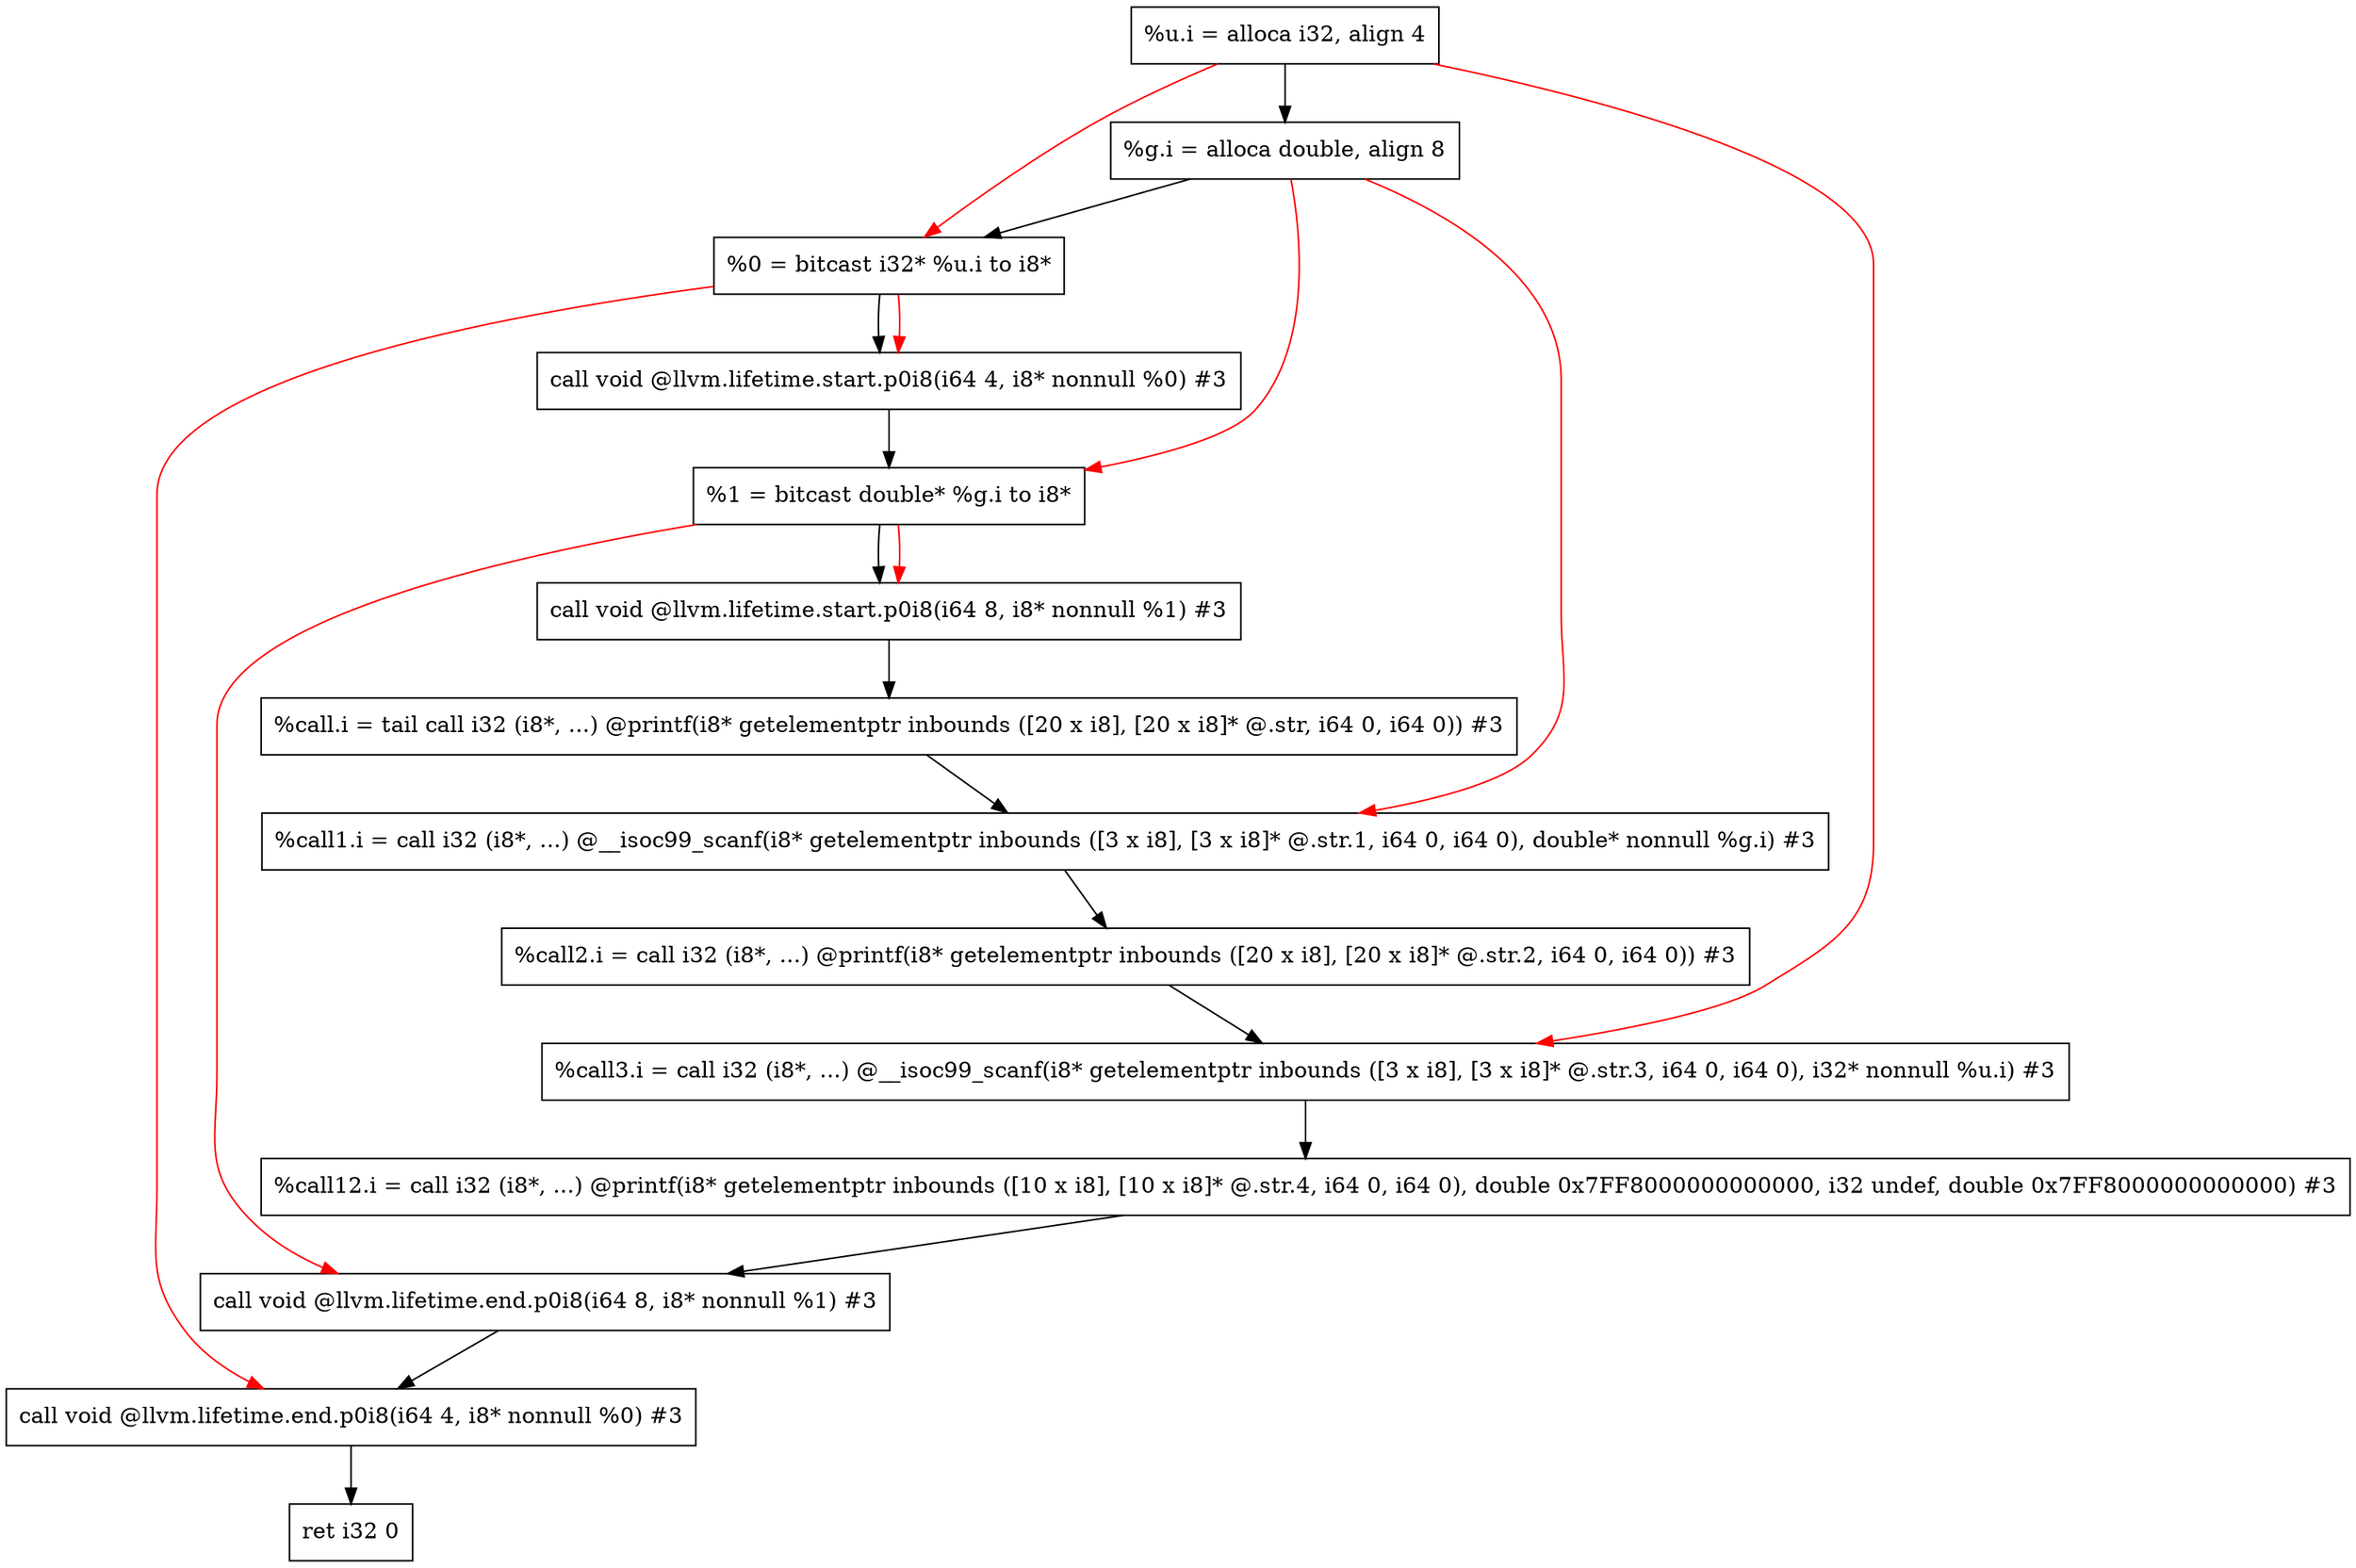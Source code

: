 digraph "CDFG for'main' function" {
	Node0x558790c41ec8[shape=record, label="  %u.i = alloca i32, align 4"];
	Node0x558790c41c98[shape=record, label="  %g.i = alloca double, align 8"];
	Node0x558790c43b78[shape=record, label="  %0 = bitcast i32* %u.i to i8*"];
	Node0x558790c43cb8[shape=record, label="  call void @llvm.lifetime.start.p0i8(i64 4, i8* nonnull %0) #3"];
	Node0x558790c43d78[shape=record, label="  %1 = bitcast double* %g.i to i8*"];
	Node0x558790c43e28[shape=record, label="  call void @llvm.lifetime.start.p0i8(i64 8, i8* nonnull %1) #3"];
	Node0x558790c43f00[shape=record, label="  %call.i = tail call i32 (i8*, ...) @printf(i8* getelementptr inbounds ([20 x i8], [20 x i8]* @.str, i64 0, i64 0)) #3"];
	Node0x558790c44008[shape=record, label="  %call1.i = call i32 (i8*, ...) @__isoc99_scanf(i8* getelementptr inbounds ([3 x i8], [3 x i8]* @.str.1, i64 0, i64 0), double* nonnull %g.i) #3"];
	Node0x558790c44120[shape=record, label="  %call2.i = call i32 (i8*, ...) @printf(i8* getelementptr inbounds ([20 x i8], [20 x i8]* @.str.2, i64 0, i64 0)) #3"];
	Node0x558790c44248[shape=record, label="  %call3.i = call i32 (i8*, ...) @__isoc99_scanf(i8* getelementptr inbounds ([3 x i8], [3 x i8]* @.str.3, i64 0, i64 0), i32* nonnull %u.i) #3"];
	Node0x558790c443a8[shape=record, label="  %call12.i = call i32 (i8*, ...) @printf(i8* getelementptr inbounds ([10 x i8], [10 x i8]* @.str.4, i64 0, i64 0), double 0x7FF8000000000000, i32 undef, double 0x7FF8000000000000) #3"];
	Node0x558790c44528[shape=record, label="  call void @llvm.lifetime.end.p0i8(i64 8, i8* nonnull %1) #3"];
	Node0x558790c44638[shape=record, label="  call void @llvm.lifetime.end.p0i8(i64 4, i8* nonnull %0) #3"];
	Node0x558790c446f8[shape=record, label="  ret i32 0"];
	Node0x558790c41ec8 -> Node0x558790c41c98
	Node0x558790c41c98 -> Node0x558790c43b78
	Node0x558790c43b78 -> Node0x558790c43cb8
	Node0x558790c43cb8 -> Node0x558790c43d78
	Node0x558790c43d78 -> Node0x558790c43e28
	Node0x558790c43e28 -> Node0x558790c43f00
	Node0x558790c43f00 -> Node0x558790c44008
	Node0x558790c44008 -> Node0x558790c44120
	Node0x558790c44120 -> Node0x558790c44248
	Node0x558790c44248 -> Node0x558790c443a8
	Node0x558790c443a8 -> Node0x558790c44528
	Node0x558790c44528 -> Node0x558790c44638
	Node0x558790c44638 -> Node0x558790c446f8
edge [color=red]
	Node0x558790c41ec8 -> Node0x558790c43b78
	Node0x558790c43b78 -> Node0x558790c43cb8
	Node0x558790c41c98 -> Node0x558790c43d78
	Node0x558790c43d78 -> Node0x558790c43e28
	Node0x558790c41c98 -> Node0x558790c44008
	Node0x558790c41ec8 -> Node0x558790c44248
	Node0x558790c43d78 -> Node0x558790c44528
	Node0x558790c43b78 -> Node0x558790c44638
}
